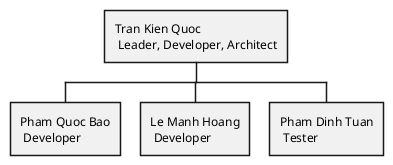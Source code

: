 @startwbs
+ Tran Kien Quoc\n Leader, Developer, Architect
++ Pham Quoc Bao\n Developer
++ Le Manh Hoang\n Developer
++ Pham Dinh Tuan\n Tester
@endwbs
